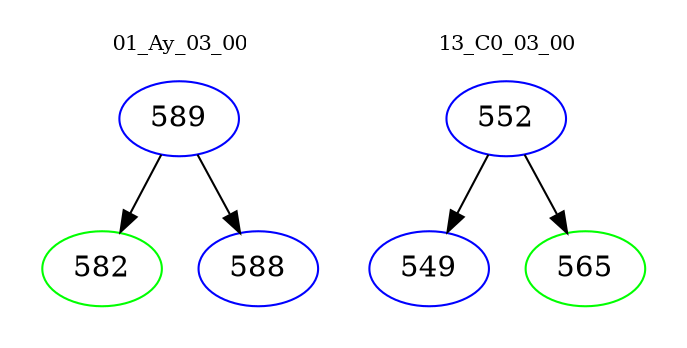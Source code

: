 digraph{
subgraph cluster_0 {
color = white
label = "01_Ay_03_00";
fontsize=10;
T0_589 [label="589", color="blue"]
T0_589 -> T0_582 [color="black"]
T0_582 [label="582", color="green"]
T0_589 -> T0_588 [color="black"]
T0_588 [label="588", color="blue"]
}
subgraph cluster_1 {
color = white
label = "13_C0_03_00";
fontsize=10;
T1_552 [label="552", color="blue"]
T1_552 -> T1_549 [color="black"]
T1_549 [label="549", color="blue"]
T1_552 -> T1_565 [color="black"]
T1_565 [label="565", color="green"]
}
}
